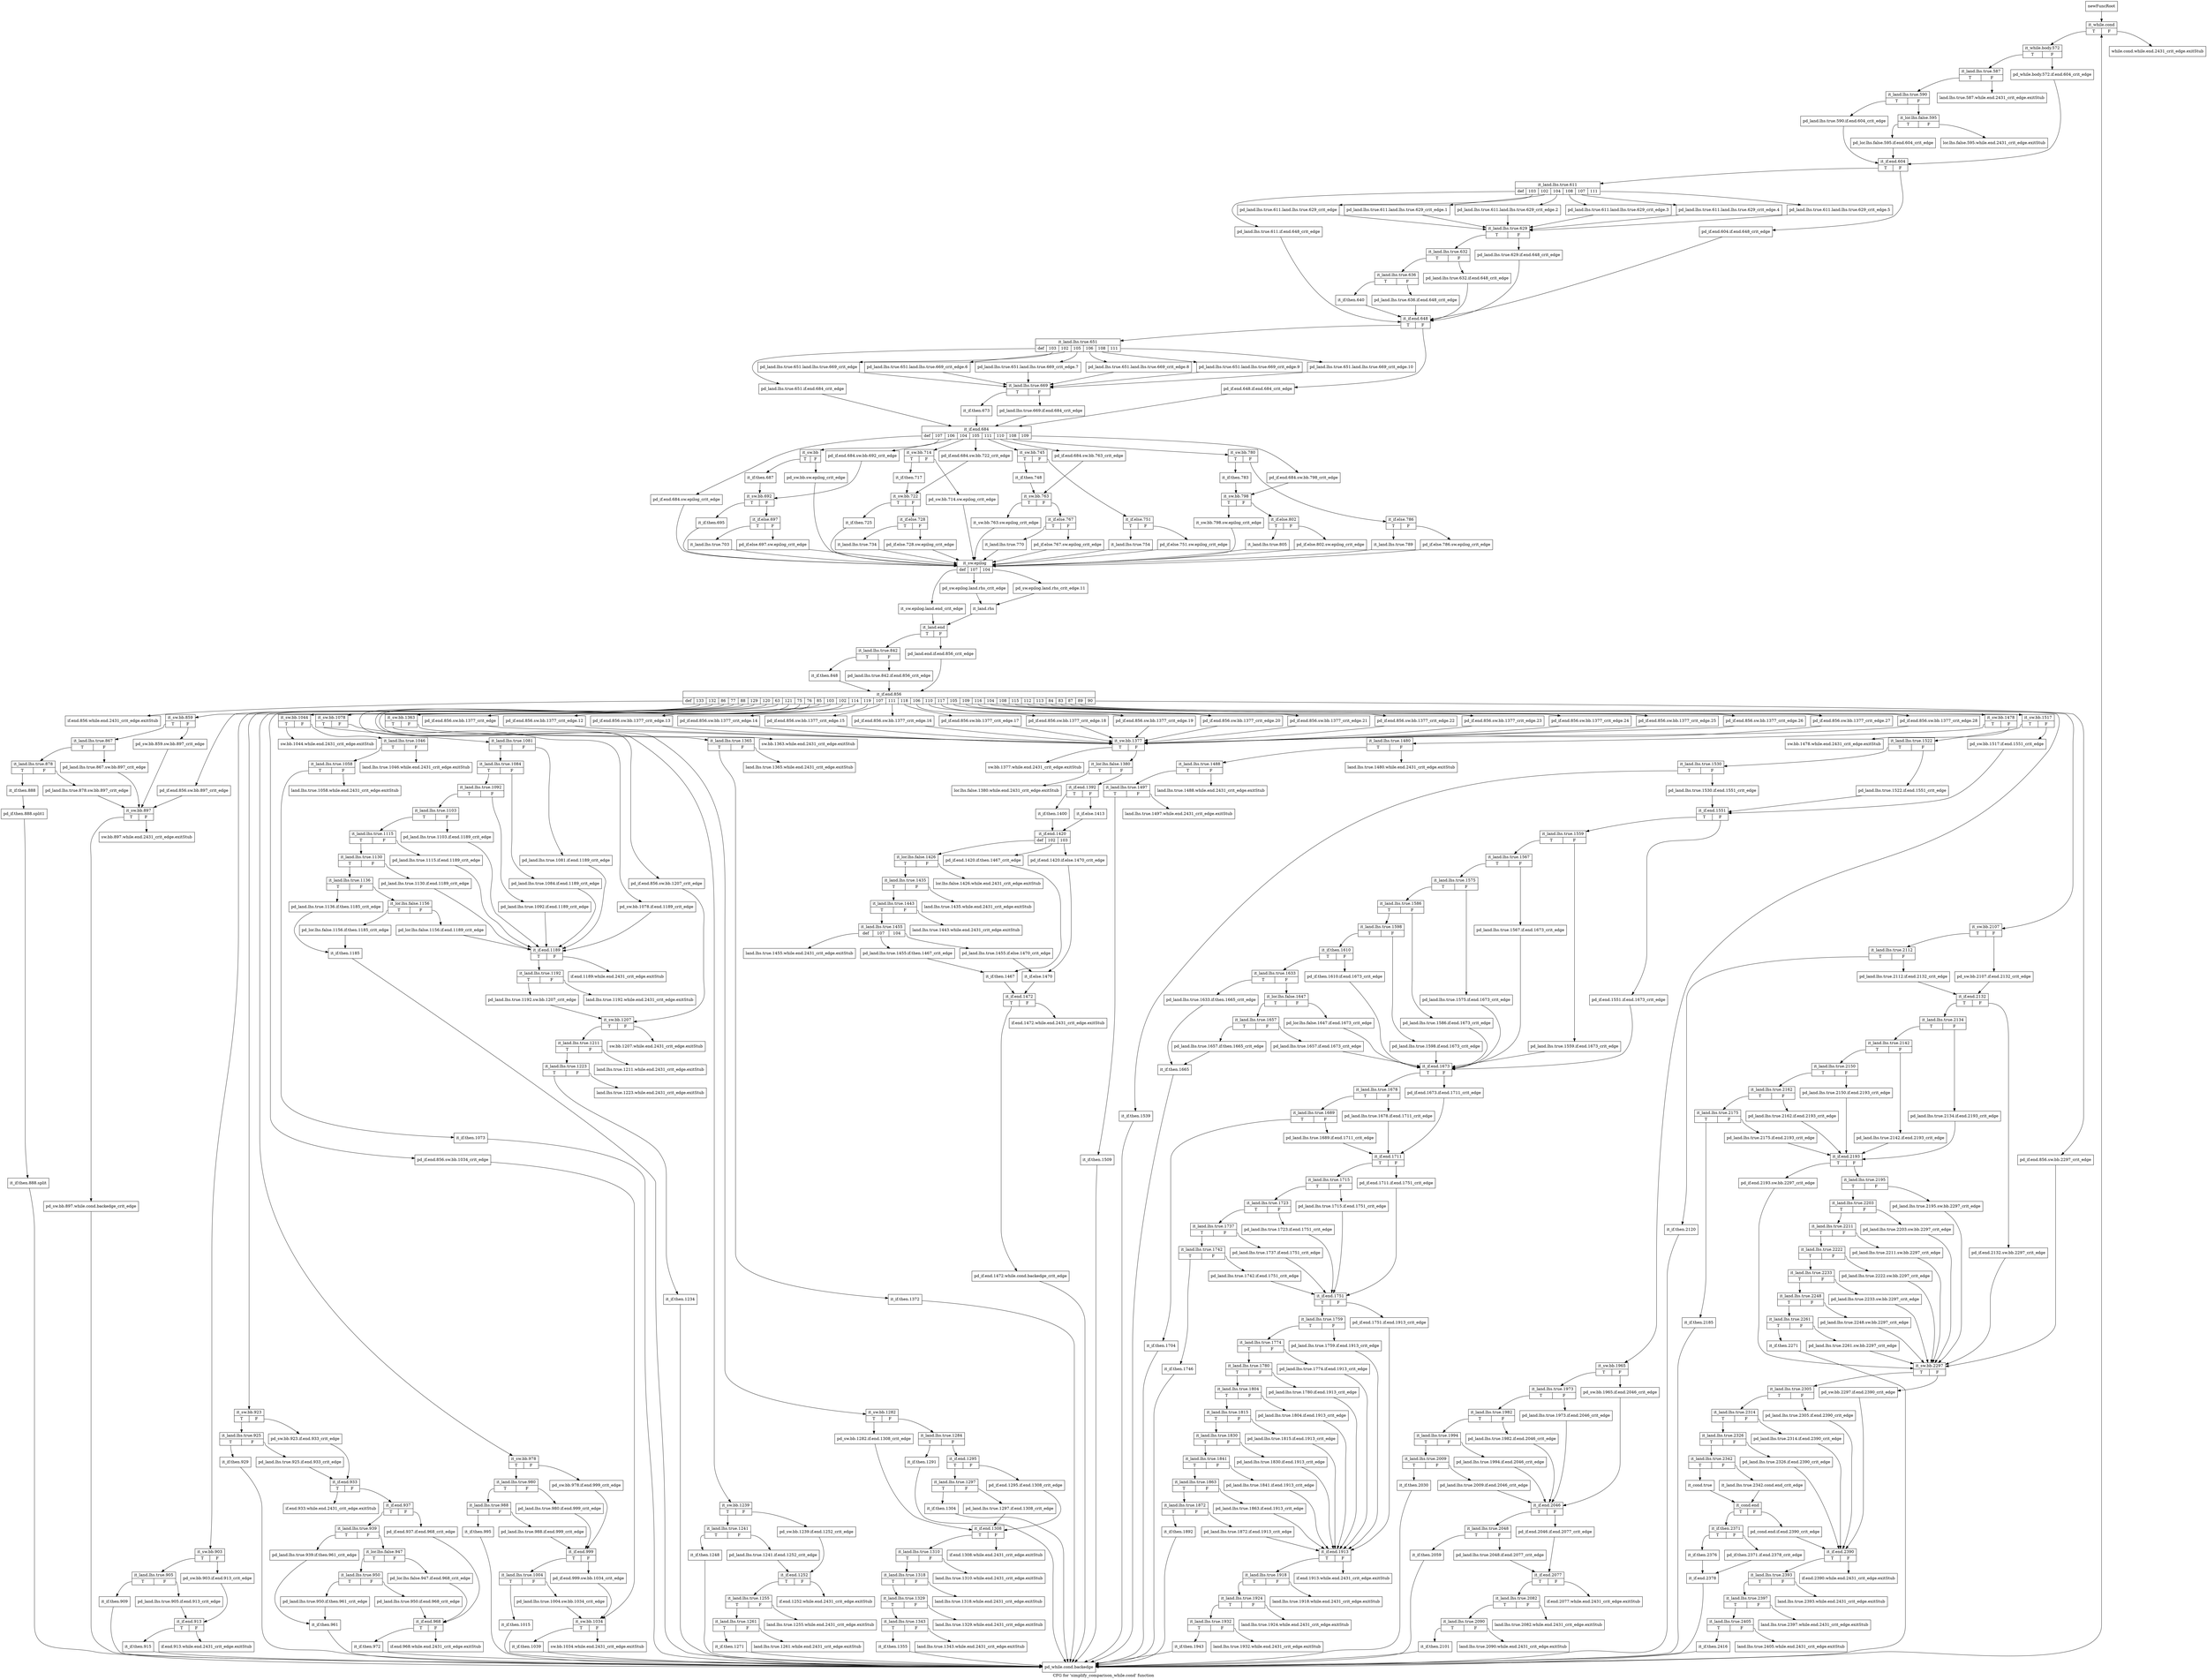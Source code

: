 digraph "CFG for 'simplify_comparison_while.cond' function" {
	label="CFG for 'simplify_comparison_while.cond' function";

	Node0xa711c00 [shape=record,label="{newFuncRoot}"];
	Node0xa711c00 -> Node0xa712ba0;
	Node0xa711c50 [shape=record,label="{while.cond.while.end.2431_crit_edge.exitStub}"];
	Node0xa711ca0 [shape=record,label="{land.lhs.true.587.while.end.2431_crit_edge.exitStub}"];
	Node0xa711cf0 [shape=record,label="{lor.lhs.false.595.while.end.2431_crit_edge.exitStub}"];
	Node0xa711d40 [shape=record,label="{if.end.856.while.end.2431_crit_edge.exitStub}"];
	Node0xa711d90 [shape=record,label="{if.end.2390.while.end.2431_crit_edge.exitStub}"];
	Node0xa711de0 [shape=record,label="{land.lhs.true.2393.while.end.2431_crit_edge.exitStub}"];
	Node0xa711e30 [shape=record,label="{land.lhs.true.2397.while.end.2431_crit_edge.exitStub}"];
	Node0xa711e80 [shape=record,label="{land.lhs.true.2405.while.end.2431_crit_edge.exitStub}"];
	Node0xa711ed0 [shape=record,label="{if.end.2077.while.end.2431_crit_edge.exitStub}"];
	Node0xa711f20 [shape=record,label="{land.lhs.true.2082.while.end.2431_crit_edge.exitStub}"];
	Node0xa711f70 [shape=record,label="{land.lhs.true.2090.while.end.2431_crit_edge.exitStub}"];
	Node0xa711fc0 [shape=record,label="{if.end.1913.while.end.2431_crit_edge.exitStub}"];
	Node0xa712010 [shape=record,label="{land.lhs.true.1918.while.end.2431_crit_edge.exitStub}"];
	Node0xa712060 [shape=record,label="{land.lhs.true.1924.while.end.2431_crit_edge.exitStub}"];
	Node0xa7120b0 [shape=record,label="{land.lhs.true.1932.while.end.2431_crit_edge.exitStub}"];
	Node0xa712100 [shape=record,label="{sw.bb.1478.while.end.2431_crit_edge.exitStub}"];
	Node0xa712150 [shape=record,label="{land.lhs.true.1480.while.end.2431_crit_edge.exitStub}"];
	Node0xa7121a0 [shape=record,label="{land.lhs.true.1488.while.end.2431_crit_edge.exitStub}"];
	Node0xa7121f0 [shape=record,label="{land.lhs.true.1497.while.end.2431_crit_edge.exitStub}"];
	Node0xa712240 [shape=record,label="{sw.bb.1377.while.end.2431_crit_edge.exitStub}"];
	Node0xa712290 [shape=record,label="{lor.lhs.false.1380.while.end.2431_crit_edge.exitStub}"];
	Node0xa7122e0 [shape=record,label="{lor.lhs.false.1426.while.end.2431_crit_edge.exitStub}"];
	Node0xa712330 [shape=record,label="{land.lhs.true.1435.while.end.2431_crit_edge.exitStub}"];
	Node0xa712380 [shape=record,label="{land.lhs.true.1443.while.end.2431_crit_edge.exitStub}"];
	Node0xa7123d0 [shape=record,label="{land.lhs.true.1455.while.end.2431_crit_edge.exitStub}"];
	Node0xa712420 [shape=record,label="{if.end.1472.while.end.2431_crit_edge.exitStub}"];
	Node0xa712470 [shape=record,label="{sw.bb.1363.while.end.2431_crit_edge.exitStub}"];
	Node0xa7124c0 [shape=record,label="{land.lhs.true.1365.while.end.2431_crit_edge.exitStub}"];
	Node0xa712510 [shape=record,label="{if.end.1308.while.end.2431_crit_edge.exitStub}"];
	Node0xa712560 [shape=record,label="{land.lhs.true.1310.while.end.2431_crit_edge.exitStub}"];
	Node0xa7125b0 [shape=record,label="{land.lhs.true.1318.while.end.2431_crit_edge.exitStub}"];
	Node0xa712600 [shape=record,label="{land.lhs.true.1329.while.end.2431_crit_edge.exitStub}"];
	Node0xa712650 [shape=record,label="{land.lhs.true.1343.while.end.2431_crit_edge.exitStub}"];
	Node0xa7126a0 [shape=record,label="{if.end.1252.while.end.2431_crit_edge.exitStub}"];
	Node0xa7126f0 [shape=record,label="{land.lhs.true.1255.while.end.2431_crit_edge.exitStub}"];
	Node0xa712740 [shape=record,label="{land.lhs.true.1261.while.end.2431_crit_edge.exitStub}"];
	Node0xa712790 [shape=record,label="{if.end.1189.while.end.2431_crit_edge.exitStub}"];
	Node0xa7127e0 [shape=record,label="{land.lhs.true.1192.while.end.2431_crit_edge.exitStub}"];
	Node0xa712830 [shape=record,label="{sw.bb.1207.while.end.2431_crit_edge.exitStub}"];
	Node0xa712880 [shape=record,label="{land.lhs.true.1211.while.end.2431_crit_edge.exitStub}"];
	Node0xa7128d0 [shape=record,label="{land.lhs.true.1223.while.end.2431_crit_edge.exitStub}"];
	Node0xa712920 [shape=record,label="{sw.bb.1044.while.end.2431_crit_edge.exitStub}"];
	Node0xa712970 [shape=record,label="{land.lhs.true.1046.while.end.2431_crit_edge.exitStub}"];
	Node0xa7129c0 [shape=record,label="{land.lhs.true.1058.while.end.2431_crit_edge.exitStub}"];
	Node0xa712a10 [shape=record,label="{sw.bb.1034.while.end.2431_crit_edge.exitStub}"];
	Node0xa712a60 [shape=record,label="{if.end.933.while.end.2431_crit_edge.exitStub}"];
	Node0xa712ab0 [shape=record,label="{if.end.968.while.end.2431_crit_edge.exitStub}"];
	Node0xa712b00 [shape=record,label="{if.end.913.while.end.2431_crit_edge.exitStub}"];
	Node0xa712b50 [shape=record,label="{sw.bb.897.while.end.2431_crit_edge.exitStub}"];
	Node0xa712ba0 [shape=record,label="{it_while.cond|{<s0>T|<s1>F}}"];
	Node0xa712ba0:s0 -> Node0xa712bf0;
	Node0xa712ba0:s1 -> Node0xa711c50;
	Node0xa712bf0 [shape=record,label="{it_while.body.572|{<s0>T|<s1>F}}"];
	Node0xa712bf0:s0 -> Node0xa712c90;
	Node0xa712bf0:s1 -> Node0xa712c40;
	Node0xa712c40 [shape=record,label="{pd_while.body.572.if.end.604_crit_edge}"];
	Node0xa712c40 -> Node0xa712e20;
	Node0xa712c90 [shape=record,label="{it_land.lhs.true.587|{<s0>T|<s1>F}}"];
	Node0xa712c90:s0 -> Node0xa712ce0;
	Node0xa712c90:s1 -> Node0xa711ca0;
	Node0xa712ce0 [shape=record,label="{it_land.lhs.true.590|{<s0>T|<s1>F}}"];
	Node0xa712ce0:s0 -> Node0xa712dd0;
	Node0xa712ce0:s1 -> Node0xa712d30;
	Node0xa712d30 [shape=record,label="{it_lor.lhs.false.595|{<s0>T|<s1>F}}"];
	Node0xa712d30:s0 -> Node0xa712d80;
	Node0xa712d30:s1 -> Node0xa711cf0;
	Node0xa712d80 [shape=record,label="{pd_lor.lhs.false.595.if.end.604_crit_edge}"];
	Node0xa712d80 -> Node0xa712e20;
	Node0xa712dd0 [shape=record,label="{pd_land.lhs.true.590.if.end.604_crit_edge}"];
	Node0xa712dd0 -> Node0xa712e20;
	Node0xa712e20 [shape=record,label="{it_if.end.604|{<s0>T|<s1>F}}"];
	Node0xa712e20:s0 -> Node0xa712ec0;
	Node0xa712e20:s1 -> Node0xa712e70;
	Node0xa712e70 [shape=record,label="{pd_if.end.604.if.end.648_crit_edge}"];
	Node0xa712e70 -> Node0xa713370;
	Node0xa712ec0 [shape=record,label="{it_land.lhs.true.611|{<s0>def|<s1>103|<s2>102|<s3>104|<s4>108|<s5>107|<s6>111}}"];
	Node0xa712ec0:s0 -> Node0xa713320;
	Node0xa712ec0:s1 -> Node0xa7130a0;
	Node0xa712ec0:s2 -> Node0xa713050;
	Node0xa712ec0:s3 -> Node0xa713000;
	Node0xa712ec0:s4 -> Node0xa712fb0;
	Node0xa712ec0:s5 -> Node0xa712f60;
	Node0xa712ec0:s6 -> Node0xa712f10;
	Node0xa712f10 [shape=record,label="{pd_land.lhs.true.611.land.lhs.true.629_crit_edge.5}"];
	Node0xa712f10 -> Node0xa7130f0;
	Node0xa712f60 [shape=record,label="{pd_land.lhs.true.611.land.lhs.true.629_crit_edge.4}"];
	Node0xa712f60 -> Node0xa7130f0;
	Node0xa712fb0 [shape=record,label="{pd_land.lhs.true.611.land.lhs.true.629_crit_edge.3}"];
	Node0xa712fb0 -> Node0xa7130f0;
	Node0xa713000 [shape=record,label="{pd_land.lhs.true.611.land.lhs.true.629_crit_edge.2}"];
	Node0xa713000 -> Node0xa7130f0;
	Node0xa713050 [shape=record,label="{pd_land.lhs.true.611.land.lhs.true.629_crit_edge.1}"];
	Node0xa713050 -> Node0xa7130f0;
	Node0xa7130a0 [shape=record,label="{pd_land.lhs.true.611.land.lhs.true.629_crit_edge}"];
	Node0xa7130a0 -> Node0xa7130f0;
	Node0xa7130f0 [shape=record,label="{it_land.lhs.true.629|{<s0>T|<s1>F}}"];
	Node0xa7130f0:s0 -> Node0xa713190;
	Node0xa7130f0:s1 -> Node0xa713140;
	Node0xa713140 [shape=record,label="{pd_land.lhs.true.629.if.end.648_crit_edge}"];
	Node0xa713140 -> Node0xa713370;
	Node0xa713190 [shape=record,label="{it_land.lhs.true.632|{<s0>T|<s1>F}}"];
	Node0xa713190:s0 -> Node0xa713230;
	Node0xa713190:s1 -> Node0xa7131e0;
	Node0xa7131e0 [shape=record,label="{pd_land.lhs.true.632.if.end.648_crit_edge}"];
	Node0xa7131e0 -> Node0xa713370;
	Node0xa713230 [shape=record,label="{it_land.lhs.true.636|{<s0>T|<s1>F}}"];
	Node0xa713230:s0 -> Node0xa7132d0;
	Node0xa713230:s1 -> Node0xa713280;
	Node0xa713280 [shape=record,label="{pd_land.lhs.true.636.if.end.648_crit_edge}"];
	Node0xa713280 -> Node0xa713370;
	Node0xa7132d0 [shape=record,label="{it_if.then.640}"];
	Node0xa7132d0 -> Node0xa713370;
	Node0xa713320 [shape=record,label="{pd_land.lhs.true.611.if.end.648_crit_edge}"];
	Node0xa713320 -> Node0xa713370;
	Node0xa713370 [shape=record,label="{it_if.end.648|{<s0>T|<s1>F}}"];
	Node0xa713370:s0 -> Node0xa713410;
	Node0xa713370:s1 -> Node0xa7133c0;
	Node0xa7133c0 [shape=record,label="{pd_if.end.648.if.end.684_crit_edge}"];
	Node0xa7133c0 -> Node0xa713780;
	Node0xa713410 [shape=record,label="{it_land.lhs.true.651|{<s0>def|<s1>103|<s2>102|<s3>105|<s4>106|<s5>108|<s6>111}}"];
	Node0xa713410:s0 -> Node0xa713730;
	Node0xa713410:s1 -> Node0xa7135f0;
	Node0xa713410:s2 -> Node0xa7135a0;
	Node0xa713410:s3 -> Node0xa713550;
	Node0xa713410:s4 -> Node0xa713500;
	Node0xa713410:s5 -> Node0xa7134b0;
	Node0xa713410:s6 -> Node0xa713460;
	Node0xa713460 [shape=record,label="{pd_land.lhs.true.651.land.lhs.true.669_crit_edge.10}"];
	Node0xa713460 -> Node0xa713640;
	Node0xa7134b0 [shape=record,label="{pd_land.lhs.true.651.land.lhs.true.669_crit_edge.9}"];
	Node0xa7134b0 -> Node0xa713640;
	Node0xa713500 [shape=record,label="{pd_land.lhs.true.651.land.lhs.true.669_crit_edge.8}"];
	Node0xa713500 -> Node0xa713640;
	Node0xa713550 [shape=record,label="{pd_land.lhs.true.651.land.lhs.true.669_crit_edge.7}"];
	Node0xa713550 -> Node0xa713640;
	Node0xa7135a0 [shape=record,label="{pd_land.lhs.true.651.land.lhs.true.669_crit_edge.6}"];
	Node0xa7135a0 -> Node0xa713640;
	Node0xa7135f0 [shape=record,label="{pd_land.lhs.true.651.land.lhs.true.669_crit_edge}"];
	Node0xa7135f0 -> Node0xa713640;
	Node0xa713640 [shape=record,label="{it_land.lhs.true.669|{<s0>T|<s1>F}}"];
	Node0xa713640:s0 -> Node0xa7136e0;
	Node0xa713640:s1 -> Node0xa713690;
	Node0xa713690 [shape=record,label="{pd_land.lhs.true.669.if.end.684_crit_edge}"];
	Node0xa713690 -> Node0xa713780;
	Node0xa7136e0 [shape=record,label="{it_if.then.673}"];
	Node0xa7136e0 -> Node0xa713780;
	Node0xa713730 [shape=record,label="{pd_land.lhs.true.651.if.end.684_crit_edge}"];
	Node0xa713730 -> Node0xa713780;
	Node0xa713780 [shape=record,label="{it_if.end.684|{<s0>def|<s1>107|<s2>106|<s3>104|<s4>105|<s5>111|<s6>110|<s7>108|<s8>109}}"];
	Node0xa713780:s0 -> Node0xa714450;
	Node0xa713780:s1 -> Node0xa7141d0;
	Node0xa713780:s2 -> Node0xa714180;
	Node0xa713780:s3 -> Node0xa713f00;
	Node0xa713780:s4 -> Node0xa713eb0;
	Node0xa713780:s5 -> Node0xa713b90;
	Node0xa713780:s6 -> Node0xa713b40;
	Node0xa713780:s7 -> Node0xa713820;
	Node0xa713780:s8 -> Node0xa7137d0;
	Node0xa7137d0 [shape=record,label="{pd_if.end.684.sw.bb.798_crit_edge}"];
	Node0xa7137d0 -> Node0xa7139b0;
	Node0xa713820 [shape=record,label="{it_sw.bb.780|{<s0>T|<s1>F}}"];
	Node0xa713820:s0 -> Node0xa713960;
	Node0xa713820:s1 -> Node0xa713870;
	Node0xa713870 [shape=record,label="{it_if.else.786|{<s0>T|<s1>F}}"];
	Node0xa713870:s0 -> Node0xa713910;
	Node0xa713870:s1 -> Node0xa7138c0;
	Node0xa7138c0 [shape=record,label="{pd_if.else.786.sw.epilog_crit_edge}"];
	Node0xa7138c0 -> Node0xa7144a0;
	Node0xa713910 [shape=record,label="{it_land.lhs.true.789}"];
	Node0xa713910 -> Node0xa7144a0;
	Node0xa713960 [shape=record,label="{it_if.then.783}"];
	Node0xa713960 -> Node0xa7139b0;
	Node0xa7139b0 [shape=record,label="{it_sw.bb.798|{<s0>T|<s1>F}}"];
	Node0xa7139b0:s0 -> Node0xa713af0;
	Node0xa7139b0:s1 -> Node0xa713a00;
	Node0xa713a00 [shape=record,label="{it_if.else.802|{<s0>T|<s1>F}}"];
	Node0xa713a00:s0 -> Node0xa713aa0;
	Node0xa713a00:s1 -> Node0xa713a50;
	Node0xa713a50 [shape=record,label="{pd_if.else.802.sw.epilog_crit_edge}"];
	Node0xa713a50 -> Node0xa7144a0;
	Node0xa713aa0 [shape=record,label="{it_land.lhs.true.805}"];
	Node0xa713aa0 -> Node0xa7144a0;
	Node0xa713af0 [shape=record,label="{it_sw.bb.798.sw.epilog_crit_edge}"];
	Node0xa713af0 -> Node0xa7144a0;
	Node0xa713b40 [shape=record,label="{pd_if.end.684.sw.bb.763_crit_edge}"];
	Node0xa713b40 -> Node0xa713d20;
	Node0xa713b90 [shape=record,label="{it_sw.bb.745|{<s0>T|<s1>F}}"];
	Node0xa713b90:s0 -> Node0xa713cd0;
	Node0xa713b90:s1 -> Node0xa713be0;
	Node0xa713be0 [shape=record,label="{it_if.else.751|{<s0>T|<s1>F}}"];
	Node0xa713be0:s0 -> Node0xa713c80;
	Node0xa713be0:s1 -> Node0xa713c30;
	Node0xa713c30 [shape=record,label="{pd_if.else.751.sw.epilog_crit_edge}"];
	Node0xa713c30 -> Node0xa7144a0;
	Node0xa713c80 [shape=record,label="{it_land.lhs.true.754}"];
	Node0xa713c80 -> Node0xa7144a0;
	Node0xa713cd0 [shape=record,label="{it_if.then.748}"];
	Node0xa713cd0 -> Node0xa713d20;
	Node0xa713d20 [shape=record,label="{it_sw.bb.763|{<s0>T|<s1>F}}"];
	Node0xa713d20:s0 -> Node0xa713e60;
	Node0xa713d20:s1 -> Node0xa713d70;
	Node0xa713d70 [shape=record,label="{it_if.else.767|{<s0>T|<s1>F}}"];
	Node0xa713d70:s0 -> Node0xa713e10;
	Node0xa713d70:s1 -> Node0xa713dc0;
	Node0xa713dc0 [shape=record,label="{pd_if.else.767.sw.epilog_crit_edge}"];
	Node0xa713dc0 -> Node0xa7144a0;
	Node0xa713e10 [shape=record,label="{it_land.lhs.true.770}"];
	Node0xa713e10 -> Node0xa7144a0;
	Node0xa713e60 [shape=record,label="{it_sw.bb.763.sw.epilog_crit_edge}"];
	Node0xa713e60 -> Node0xa7144a0;
	Node0xa713eb0 [shape=record,label="{pd_if.end.684.sw.bb.722_crit_edge}"];
	Node0xa713eb0 -> Node0xa713ff0;
	Node0xa713f00 [shape=record,label="{it_sw.bb.714|{<s0>T|<s1>F}}"];
	Node0xa713f00:s0 -> Node0xa713fa0;
	Node0xa713f00:s1 -> Node0xa713f50;
	Node0xa713f50 [shape=record,label="{pd_sw.bb.714.sw.epilog_crit_edge}"];
	Node0xa713f50 -> Node0xa7144a0;
	Node0xa713fa0 [shape=record,label="{it_if.then.717}"];
	Node0xa713fa0 -> Node0xa713ff0;
	Node0xa713ff0 [shape=record,label="{it_sw.bb.722|{<s0>T|<s1>F}}"];
	Node0xa713ff0:s0 -> Node0xa714130;
	Node0xa713ff0:s1 -> Node0xa714040;
	Node0xa714040 [shape=record,label="{it_if.else.728|{<s0>T|<s1>F}}"];
	Node0xa714040:s0 -> Node0xa7140e0;
	Node0xa714040:s1 -> Node0xa714090;
	Node0xa714090 [shape=record,label="{pd_if.else.728.sw.epilog_crit_edge}"];
	Node0xa714090 -> Node0xa7144a0;
	Node0xa7140e0 [shape=record,label="{it_land.lhs.true.734}"];
	Node0xa7140e0 -> Node0xa7144a0;
	Node0xa714130 [shape=record,label="{it_if.then.725}"];
	Node0xa714130 -> Node0xa7144a0;
	Node0xa714180 [shape=record,label="{pd_if.end.684.sw.bb.692_crit_edge}"];
	Node0xa714180 -> Node0xa7142c0;
	Node0xa7141d0 [shape=record,label="{it_sw.bb|{<s0>T|<s1>F}}"];
	Node0xa7141d0:s0 -> Node0xa714270;
	Node0xa7141d0:s1 -> Node0xa714220;
	Node0xa714220 [shape=record,label="{pd_sw.bb.sw.epilog_crit_edge}"];
	Node0xa714220 -> Node0xa7144a0;
	Node0xa714270 [shape=record,label="{it_if.then.687}"];
	Node0xa714270 -> Node0xa7142c0;
	Node0xa7142c0 [shape=record,label="{it_sw.bb.692|{<s0>T|<s1>F}}"];
	Node0xa7142c0:s0 -> Node0xa714400;
	Node0xa7142c0:s1 -> Node0xa714310;
	Node0xa714310 [shape=record,label="{it_if.else.697|{<s0>T|<s1>F}}"];
	Node0xa714310:s0 -> Node0xa7143b0;
	Node0xa714310:s1 -> Node0xa714360;
	Node0xa714360 [shape=record,label="{pd_if.else.697.sw.epilog_crit_edge}"];
	Node0xa714360 -> Node0xa7144a0;
	Node0xa7143b0 [shape=record,label="{it_land.lhs.true.703}"];
	Node0xa7143b0 -> Node0xa7144a0;
	Node0xa714400 [shape=record,label="{it_if.then.695}"];
	Node0xa714400 -> Node0xa7144a0;
	Node0xa714450 [shape=record,label="{pd_if.end.684.sw.epilog_crit_edge}"];
	Node0xa714450 -> Node0xa7144a0;
	Node0xa7144a0 [shape=record,label="{it_sw.epilog|{<s0>def|<s1>107|<s2>104}}"];
	Node0xa7144a0:s0 -> Node0xa7145e0;
	Node0xa7144a0:s1 -> Node0xa714540;
	Node0xa7144a0:s2 -> Node0xa7144f0;
	Node0xa7144f0 [shape=record,label="{pd_sw.epilog.land.rhs_crit_edge.11}"];
	Node0xa7144f0 -> Node0xa714590;
	Node0xa714540 [shape=record,label="{pd_sw.epilog.land.rhs_crit_edge}"];
	Node0xa714540 -> Node0xa714590;
	Node0xa714590 [shape=record,label="{it_land.rhs}"];
	Node0xa714590 -> Node0xa714630;
	Node0xa7145e0 [shape=record,label="{it_sw.epilog.land.end_crit_edge}"];
	Node0xa7145e0 -> Node0xa714630;
	Node0xa714630 [shape=record,label="{it_land.end|{<s0>T|<s1>F}}"];
	Node0xa714630:s0 -> Node0xa7146d0;
	Node0xa714630:s1 -> Node0xa714680;
	Node0xa714680 [shape=record,label="{pd_land.end.if.end.856_crit_edge}"];
	Node0xa714680 -> Node0xa7147c0;
	Node0xa7146d0 [shape=record,label="{it_land.lhs.true.842|{<s0>T|<s1>F}}"];
	Node0xa7146d0:s0 -> Node0xa714770;
	Node0xa7146d0:s1 -> Node0xa714720;
	Node0xa714720 [shape=record,label="{pd_land.lhs.true.842.if.end.856_crit_edge}"];
	Node0xa714720 -> Node0xa7147c0;
	Node0xa714770 [shape=record,label="{it_if.then.848}"];
	Node0xa714770 -> Node0xa7147c0;
	Node0xa7147c0 [shape=record,label="{it_if.end.856|{<s0>def|<s1>133|<s2>132|<s3>86|<s4>77|<s5>88|<s6>129|<s7>120|<s8>63|<s9>121|<s10>75|<s11>76|<s12>85|<s13>103|<s14>102|<s15>114|<s16>119|<s17>107|<s18>111|<s19>118|<s20>106|<s21>110|<s22>117|<s23>105|<s24>109|<s25>116|<s26>104|<s27>108|<s28>115|<s29>112|<s30>113|<s31>84|<s32>83|<s33>87|<s34>89|<s35>90}}"];
	Node0xa7147c0:s0 -> Node0xa711d40;
	Node0xa7147c0:s1 -> Node0xa71a350;
	Node0xa7147c0:s2 -> Node0xa71a300;
	Node0xa7147c0:s3 -> Node0xa71a0d0;
	Node0xa7147c0:s4 -> Node0xa719b30;
	Node0xa7147c0:s5 -> Node0xa7196d0;
	Node0xa7147c0:s6 -> Node0xa719680;
	Node0xa7147c0:s7 -> Node0xa719540;
	Node0xa7147c0:s8 -> Node0xa718cd0;
	Node0xa7147c0:s9 -> Node0xa718c80;
	Node0xa7147c0:s10 -> Node0xa7189b0;
	Node0xa7147c0:s11 -> Node0xa718500;
	Node0xa7147c0:s12 -> Node0xa718410;
	Node0xa7147c0:s13 -> Node0xa717e20;
	Node0xa7147c0:s14 -> Node0xa717dd0;
	Node0xa7147c0:s15 -> Node0xa717d80;
	Node0xa7147c0:s16 -> Node0xa717d30;
	Node0xa7147c0:s17 -> Node0xa717ce0;
	Node0xa7147c0:s18 -> Node0xa717c90;
	Node0xa7147c0:s19 -> Node0xa717c40;
	Node0xa7147c0:s20 -> Node0xa717bf0;
	Node0xa7147c0:s21 -> Node0xa717ba0;
	Node0xa7147c0:s22 -> Node0xa717b50;
	Node0xa7147c0:s23 -> Node0xa717b00;
	Node0xa7147c0:s24 -> Node0xa717ab0;
	Node0xa7147c0:s25 -> Node0xa717a60;
	Node0xa7147c0:s26 -> Node0xa717a10;
	Node0xa7147c0:s27 -> Node0xa7179c0;
	Node0xa7147c0:s28 -> Node0xa717970;
	Node0xa7147c0:s29 -> Node0xa717920;
	Node0xa7147c0:s30 -> Node0xa7178d0;
	Node0xa7147c0:s31 -> Node0xa717740;
	Node0xa7147c0:s32 -> Node0xa716070;
	Node0xa7147c0:s33 -> Node0xa715a30;
	Node0xa7147c0:s34 -> Node0xa714860;
	Node0xa7147c0:s35 -> Node0xa714810;
	Node0xa714810 [shape=record,label="{pd_if.end.856.sw.bb.2297_crit_edge}"];
	Node0xa714810 -> Node0xa7152b0;
	Node0xa714860 [shape=record,label="{it_sw.bb.2107|{<s0>T|<s1>F}}"];
	Node0xa714860:s0 -> Node0xa714900;
	Node0xa714860:s1 -> Node0xa7148b0;
	Node0xa7148b0 [shape=record,label="{pd_sw.bb.2107.if.end.2132_crit_edge}"];
	Node0xa7148b0 -> Node0xa7149a0;
	Node0xa714900 [shape=record,label="{it_land.lhs.true.2112|{<s0>T|<s1>F}}"];
	Node0xa714900:s0 -> Node0xa7159e0;
	Node0xa714900:s1 -> Node0xa714950;
	Node0xa714950 [shape=record,label="{pd_land.lhs.true.2112.if.end.2132_crit_edge}"];
	Node0xa714950 -> Node0xa7149a0;
	Node0xa7149a0 [shape=record,label="{it_if.end.2132|{<s0>T|<s1>F}}"];
	Node0xa7149a0:s0 -> Node0xa714a40;
	Node0xa7149a0:s1 -> Node0xa7149f0;
	Node0xa7149f0 [shape=record,label="{pd_if.end.2132.sw.bb.2297_crit_edge}"];
	Node0xa7149f0 -> Node0xa7152b0;
	Node0xa714a40 [shape=record,label="{it_land.lhs.true.2134|{<s0>T|<s1>F}}"];
	Node0xa714a40:s0 -> Node0xa714ae0;
	Node0xa714a40:s1 -> Node0xa714a90;
	Node0xa714a90 [shape=record,label="{pd_land.lhs.true.2134.if.end.2193_crit_edge}"];
	Node0xa714a90 -> Node0xa714d60;
	Node0xa714ae0 [shape=record,label="{it_land.lhs.true.2142|{<s0>T|<s1>F}}"];
	Node0xa714ae0:s0 -> Node0xa714b80;
	Node0xa714ae0:s1 -> Node0xa714b30;
	Node0xa714b30 [shape=record,label="{pd_land.lhs.true.2142.if.end.2193_crit_edge}"];
	Node0xa714b30 -> Node0xa714d60;
	Node0xa714b80 [shape=record,label="{it_land.lhs.true.2150|{<s0>T|<s1>F}}"];
	Node0xa714b80:s0 -> Node0xa714c20;
	Node0xa714b80:s1 -> Node0xa714bd0;
	Node0xa714bd0 [shape=record,label="{pd_land.lhs.true.2150.if.end.2193_crit_edge}"];
	Node0xa714bd0 -> Node0xa714d60;
	Node0xa714c20 [shape=record,label="{it_land.lhs.true.2162|{<s0>T|<s1>F}}"];
	Node0xa714c20:s0 -> Node0xa714cc0;
	Node0xa714c20:s1 -> Node0xa714c70;
	Node0xa714c70 [shape=record,label="{pd_land.lhs.true.2162.if.end.2193_crit_edge}"];
	Node0xa714c70 -> Node0xa714d60;
	Node0xa714cc0 [shape=record,label="{it_land.lhs.true.2175|{<s0>T|<s1>F}}"];
	Node0xa714cc0:s0 -> Node0xa715990;
	Node0xa714cc0:s1 -> Node0xa714d10;
	Node0xa714d10 [shape=record,label="{pd_land.lhs.true.2175.if.end.2193_crit_edge}"];
	Node0xa714d10 -> Node0xa714d60;
	Node0xa714d60 [shape=record,label="{it_if.end.2193|{<s0>T|<s1>F}}"];
	Node0xa714d60:s0 -> Node0xa715260;
	Node0xa714d60:s1 -> Node0xa714db0;
	Node0xa714db0 [shape=record,label="{it_land.lhs.true.2195|{<s0>T|<s1>F}}"];
	Node0xa714db0:s0 -> Node0xa714e50;
	Node0xa714db0:s1 -> Node0xa714e00;
	Node0xa714e00 [shape=record,label="{pd_land.lhs.true.2195.sw.bb.2297_crit_edge}"];
	Node0xa714e00 -> Node0xa7152b0;
	Node0xa714e50 [shape=record,label="{it_land.lhs.true.2203|{<s0>T|<s1>F}}"];
	Node0xa714e50:s0 -> Node0xa714ef0;
	Node0xa714e50:s1 -> Node0xa714ea0;
	Node0xa714ea0 [shape=record,label="{pd_land.lhs.true.2203.sw.bb.2297_crit_edge}"];
	Node0xa714ea0 -> Node0xa7152b0;
	Node0xa714ef0 [shape=record,label="{it_land.lhs.true.2211|{<s0>T|<s1>F}}"];
	Node0xa714ef0:s0 -> Node0xa714f90;
	Node0xa714ef0:s1 -> Node0xa714f40;
	Node0xa714f40 [shape=record,label="{pd_land.lhs.true.2211.sw.bb.2297_crit_edge}"];
	Node0xa714f40 -> Node0xa7152b0;
	Node0xa714f90 [shape=record,label="{it_land.lhs.true.2222|{<s0>T|<s1>F}}"];
	Node0xa714f90:s0 -> Node0xa715030;
	Node0xa714f90:s1 -> Node0xa714fe0;
	Node0xa714fe0 [shape=record,label="{pd_land.lhs.true.2222.sw.bb.2297_crit_edge}"];
	Node0xa714fe0 -> Node0xa7152b0;
	Node0xa715030 [shape=record,label="{it_land.lhs.true.2233|{<s0>T|<s1>F}}"];
	Node0xa715030:s0 -> Node0xa7150d0;
	Node0xa715030:s1 -> Node0xa715080;
	Node0xa715080 [shape=record,label="{pd_land.lhs.true.2233.sw.bb.2297_crit_edge}"];
	Node0xa715080 -> Node0xa7152b0;
	Node0xa7150d0 [shape=record,label="{it_land.lhs.true.2248|{<s0>T|<s1>F}}"];
	Node0xa7150d0:s0 -> Node0xa715170;
	Node0xa7150d0:s1 -> Node0xa715120;
	Node0xa715120 [shape=record,label="{pd_land.lhs.true.2248.sw.bb.2297_crit_edge}"];
	Node0xa715120 -> Node0xa7152b0;
	Node0xa715170 [shape=record,label="{it_land.lhs.true.2261|{<s0>T|<s1>F}}"];
	Node0xa715170:s0 -> Node0xa715210;
	Node0xa715170:s1 -> Node0xa7151c0;
	Node0xa7151c0 [shape=record,label="{pd_land.lhs.true.2261.sw.bb.2297_crit_edge}"];
	Node0xa7151c0 -> Node0xa7152b0;
	Node0xa715210 [shape=record,label="{it_if.then.2271}"];
	Node0xa715210 -> Node0xa71a620;
	Node0xa715260 [shape=record,label="{pd_if.end.2193.sw.bb.2297_crit_edge}"];
	Node0xa715260 -> Node0xa7152b0;
	Node0xa7152b0 [shape=record,label="{it_sw.bb.2297|{<s0>T|<s1>F}}"];
	Node0xa7152b0:s0 -> Node0xa715350;
	Node0xa7152b0:s1 -> Node0xa715300;
	Node0xa715300 [shape=record,label="{pd_sw.bb.2297.if.end.2390_crit_edge}"];
	Node0xa715300 -> Node0xa7156c0;
	Node0xa715350 [shape=record,label="{it_land.lhs.true.2305|{<s0>T|<s1>F}}"];
	Node0xa715350:s0 -> Node0xa7153f0;
	Node0xa715350:s1 -> Node0xa7153a0;
	Node0xa7153a0 [shape=record,label="{pd_land.lhs.true.2305.if.end.2390_crit_edge}"];
	Node0xa7153a0 -> Node0xa7156c0;
	Node0xa7153f0 [shape=record,label="{it_land.lhs.true.2314|{<s0>T|<s1>F}}"];
	Node0xa7153f0:s0 -> Node0xa715490;
	Node0xa7153f0:s1 -> Node0xa715440;
	Node0xa715440 [shape=record,label="{pd_land.lhs.true.2314.if.end.2390_crit_edge}"];
	Node0xa715440 -> Node0xa7156c0;
	Node0xa715490 [shape=record,label="{it_land.lhs.true.2326|{<s0>T|<s1>F}}"];
	Node0xa715490:s0 -> Node0xa715530;
	Node0xa715490:s1 -> Node0xa7154e0;
	Node0xa7154e0 [shape=record,label="{pd_land.lhs.true.2326.if.end.2390_crit_edge}"];
	Node0xa7154e0 -> Node0xa7156c0;
	Node0xa715530 [shape=record,label="{it_land.lhs.true.2342|{<s0>T|<s1>F}}"];
	Node0xa715530:s0 -> Node0xa7155d0;
	Node0xa715530:s1 -> Node0xa715580;
	Node0xa715580 [shape=record,label="{it_land.lhs.true.2342.cond.end_crit_edge}"];
	Node0xa715580 -> Node0xa715620;
	Node0xa7155d0 [shape=record,label="{it_cond.true}"];
	Node0xa7155d0 -> Node0xa715620;
	Node0xa715620 [shape=record,label="{it_cond.end|{<s0>T|<s1>F}}"];
	Node0xa715620:s0 -> Node0xa715850;
	Node0xa715620:s1 -> Node0xa715670;
	Node0xa715670 [shape=record,label="{pd_cond.end.if.end.2390_crit_edge}"];
	Node0xa715670 -> Node0xa7156c0;
	Node0xa7156c0 [shape=record,label="{it_if.end.2390|{<s0>T|<s1>F}}"];
	Node0xa7156c0:s0 -> Node0xa715710;
	Node0xa7156c0:s1 -> Node0xa711d90;
	Node0xa715710 [shape=record,label="{it_land.lhs.true.2393|{<s0>T|<s1>F}}"];
	Node0xa715710:s0 -> Node0xa715760;
	Node0xa715710:s1 -> Node0xa711de0;
	Node0xa715760 [shape=record,label="{it_land.lhs.true.2397|{<s0>T|<s1>F}}"];
	Node0xa715760:s0 -> Node0xa7157b0;
	Node0xa715760:s1 -> Node0xa711e30;
	Node0xa7157b0 [shape=record,label="{it_land.lhs.true.2405|{<s0>T|<s1>F}}"];
	Node0xa7157b0:s0 -> Node0xa715800;
	Node0xa7157b0:s1 -> Node0xa711e80;
	Node0xa715800 [shape=record,label="{it_if.then.2416}"];
	Node0xa715800 -> Node0xa71a620;
	Node0xa715850 [shape=record,label="{it_if.then.2371|{<s0>T|<s1>F}}"];
	Node0xa715850:s0 -> Node0xa7158f0;
	Node0xa715850:s1 -> Node0xa7158a0;
	Node0xa7158a0 [shape=record,label="{pd_if.then.2371.if.end.2378_crit_edge}"];
	Node0xa7158a0 -> Node0xa715940;
	Node0xa7158f0 [shape=record,label="{it_if.then.2376}"];
	Node0xa7158f0 -> Node0xa715940;
	Node0xa715940 [shape=record,label="{it_if.end.2378}"];
	Node0xa715940 -> Node0xa71a620;
	Node0xa715990 [shape=record,label="{it_if.then.2185}"];
	Node0xa715990 -> Node0xa71a620;
	Node0xa7159e0 [shape=record,label="{it_if.then.2120}"];
	Node0xa7159e0 -> Node0xa71a620;
	Node0xa715a30 [shape=record,label="{it_sw.bb.1965|{<s0>T|<s1>F}}"];
	Node0xa715a30:s0 -> Node0xa715ad0;
	Node0xa715a30:s1 -> Node0xa715a80;
	Node0xa715a80 [shape=record,label="{pd_sw.bb.1965.if.end.2046_crit_edge}"];
	Node0xa715a80 -> Node0xa715d50;
	Node0xa715ad0 [shape=record,label="{it_land.lhs.true.1973|{<s0>T|<s1>F}}"];
	Node0xa715ad0:s0 -> Node0xa715b70;
	Node0xa715ad0:s1 -> Node0xa715b20;
	Node0xa715b20 [shape=record,label="{pd_land.lhs.true.1973.if.end.2046_crit_edge}"];
	Node0xa715b20 -> Node0xa715d50;
	Node0xa715b70 [shape=record,label="{it_land.lhs.true.1982|{<s0>T|<s1>F}}"];
	Node0xa715b70:s0 -> Node0xa715c10;
	Node0xa715b70:s1 -> Node0xa715bc0;
	Node0xa715bc0 [shape=record,label="{pd_land.lhs.true.1982.if.end.2046_crit_edge}"];
	Node0xa715bc0 -> Node0xa715d50;
	Node0xa715c10 [shape=record,label="{it_land.lhs.true.1994|{<s0>T|<s1>F}}"];
	Node0xa715c10:s0 -> Node0xa715cb0;
	Node0xa715c10:s1 -> Node0xa715c60;
	Node0xa715c60 [shape=record,label="{pd_land.lhs.true.1994.if.end.2046_crit_edge}"];
	Node0xa715c60 -> Node0xa715d50;
	Node0xa715cb0 [shape=record,label="{it_land.lhs.true.2009|{<s0>T|<s1>F}}"];
	Node0xa715cb0:s0 -> Node0xa716020;
	Node0xa715cb0:s1 -> Node0xa715d00;
	Node0xa715d00 [shape=record,label="{pd_land.lhs.true.2009.if.end.2046_crit_edge}"];
	Node0xa715d00 -> Node0xa715d50;
	Node0xa715d50 [shape=record,label="{it_if.end.2046|{<s0>T|<s1>F}}"];
	Node0xa715d50:s0 -> Node0xa715df0;
	Node0xa715d50:s1 -> Node0xa715da0;
	Node0xa715da0 [shape=record,label="{pd_if.end.2046.if.end.2077_crit_edge}"];
	Node0xa715da0 -> Node0xa715e90;
	Node0xa715df0 [shape=record,label="{it_land.lhs.true.2048|{<s0>T|<s1>F}}"];
	Node0xa715df0:s0 -> Node0xa715fd0;
	Node0xa715df0:s1 -> Node0xa715e40;
	Node0xa715e40 [shape=record,label="{pd_land.lhs.true.2048.if.end.2077_crit_edge}"];
	Node0xa715e40 -> Node0xa715e90;
	Node0xa715e90 [shape=record,label="{it_if.end.2077|{<s0>T|<s1>F}}"];
	Node0xa715e90:s0 -> Node0xa715ee0;
	Node0xa715e90:s1 -> Node0xa711ed0;
	Node0xa715ee0 [shape=record,label="{it_land.lhs.true.2082|{<s0>T|<s1>F}}"];
	Node0xa715ee0:s0 -> Node0xa715f30;
	Node0xa715ee0:s1 -> Node0xa711f20;
	Node0xa715f30 [shape=record,label="{it_land.lhs.true.2090|{<s0>T|<s1>F}}"];
	Node0xa715f30:s0 -> Node0xa715f80;
	Node0xa715f30:s1 -> Node0xa711f70;
	Node0xa715f80 [shape=record,label="{it_if.then.2101}"];
	Node0xa715f80 -> Node0xa71a620;
	Node0xa715fd0 [shape=record,label="{it_if.then.2059}"];
	Node0xa715fd0 -> Node0xa71a620;
	Node0xa716020 [shape=record,label="{it_if.then.2030}"];
	Node0xa716020 -> Node0xa71a620;
	Node0xa716070 [shape=record,label="{it_sw.bb.1517|{<s0>T|<s1>F}}"];
	Node0xa716070:s0 -> Node0xa716110;
	Node0xa716070:s1 -> Node0xa7160c0;
	Node0xa7160c0 [shape=record,label="{pd_sw.bb.1517.if.end.1551_crit_edge}"];
	Node0xa7160c0 -> Node0xa716250;
	Node0xa716110 [shape=record,label="{it_land.lhs.true.1522|{<s0>T|<s1>F}}"];
	Node0xa716110:s0 -> Node0xa7161b0;
	Node0xa716110:s1 -> Node0xa716160;
	Node0xa716160 [shape=record,label="{pd_land.lhs.true.1522.if.end.1551_crit_edge}"];
	Node0xa716160 -> Node0xa716250;
	Node0xa7161b0 [shape=record,label="{it_land.lhs.true.1530|{<s0>T|<s1>F}}"];
	Node0xa7161b0:s0 -> Node0xa7176f0;
	Node0xa7161b0:s1 -> Node0xa716200;
	Node0xa716200 [shape=record,label="{pd_land.lhs.true.1530.if.end.1551_crit_edge}"];
	Node0xa716200 -> Node0xa716250;
	Node0xa716250 [shape=record,label="{it_if.end.1551|{<s0>T|<s1>F}}"];
	Node0xa716250:s0 -> Node0xa7162f0;
	Node0xa716250:s1 -> Node0xa7162a0;
	Node0xa7162a0 [shape=record,label="{pd_if.end.1551.if.end.1673_crit_edge}"];
	Node0xa7162a0 -> Node0xa716840;
	Node0xa7162f0 [shape=record,label="{it_land.lhs.true.1559|{<s0>T|<s1>F}}"];
	Node0xa7162f0:s0 -> Node0xa716390;
	Node0xa7162f0:s1 -> Node0xa716340;
	Node0xa716340 [shape=record,label="{pd_land.lhs.true.1559.if.end.1673_crit_edge}"];
	Node0xa716340 -> Node0xa716840;
	Node0xa716390 [shape=record,label="{it_land.lhs.true.1567|{<s0>T|<s1>F}}"];
	Node0xa716390:s0 -> Node0xa716430;
	Node0xa716390:s1 -> Node0xa7163e0;
	Node0xa7163e0 [shape=record,label="{pd_land.lhs.true.1567.if.end.1673_crit_edge}"];
	Node0xa7163e0 -> Node0xa716840;
	Node0xa716430 [shape=record,label="{it_land.lhs.true.1575|{<s0>T|<s1>F}}"];
	Node0xa716430:s0 -> Node0xa7164d0;
	Node0xa716430:s1 -> Node0xa716480;
	Node0xa716480 [shape=record,label="{pd_land.lhs.true.1575.if.end.1673_crit_edge}"];
	Node0xa716480 -> Node0xa716840;
	Node0xa7164d0 [shape=record,label="{it_land.lhs.true.1586|{<s0>T|<s1>F}}"];
	Node0xa7164d0:s0 -> Node0xa716570;
	Node0xa7164d0:s1 -> Node0xa716520;
	Node0xa716520 [shape=record,label="{pd_land.lhs.true.1586.if.end.1673_crit_edge}"];
	Node0xa716520 -> Node0xa716840;
	Node0xa716570 [shape=record,label="{it_land.lhs.true.1598|{<s0>T|<s1>F}}"];
	Node0xa716570:s0 -> Node0xa716610;
	Node0xa716570:s1 -> Node0xa7165c0;
	Node0xa7165c0 [shape=record,label="{pd_land.lhs.true.1598.if.end.1673_crit_edge}"];
	Node0xa7165c0 -> Node0xa716840;
	Node0xa716610 [shape=record,label="{it_if.then.1610|{<s0>T|<s1>F}}"];
	Node0xa716610:s0 -> Node0xa7166b0;
	Node0xa716610:s1 -> Node0xa716660;
	Node0xa716660 [shape=record,label="{pd_if.then.1610.if.end.1673_crit_edge}"];
	Node0xa716660 -> Node0xa716840;
	Node0xa7166b0 [shape=record,label="{it_land.lhs.true.1633|{<s0>T|<s1>F}}"];
	Node0xa7166b0:s0 -> Node0xa717650;
	Node0xa7166b0:s1 -> Node0xa716700;
	Node0xa716700 [shape=record,label="{it_lor.lhs.false.1647|{<s0>T|<s1>F}}"];
	Node0xa716700:s0 -> Node0xa7167a0;
	Node0xa716700:s1 -> Node0xa716750;
	Node0xa716750 [shape=record,label="{pd_lor.lhs.false.1647.if.end.1673_crit_edge}"];
	Node0xa716750 -> Node0xa716840;
	Node0xa7167a0 [shape=record,label="{it_land.lhs.true.1657|{<s0>T|<s1>F}}"];
	Node0xa7167a0:s0 -> Node0xa717600;
	Node0xa7167a0:s1 -> Node0xa7167f0;
	Node0xa7167f0 [shape=record,label="{pd_land.lhs.true.1657.if.end.1673_crit_edge}"];
	Node0xa7167f0 -> Node0xa716840;
	Node0xa716840 [shape=record,label="{it_if.end.1673|{<s0>T|<s1>F}}"];
	Node0xa716840:s0 -> Node0xa7168e0;
	Node0xa716840:s1 -> Node0xa716890;
	Node0xa716890 [shape=record,label="{pd_if.end.1673.if.end.1711_crit_edge}"];
	Node0xa716890 -> Node0xa716a20;
	Node0xa7168e0 [shape=record,label="{it_land.lhs.true.1678|{<s0>T|<s1>F}}"];
	Node0xa7168e0:s0 -> Node0xa716980;
	Node0xa7168e0:s1 -> Node0xa716930;
	Node0xa716930 [shape=record,label="{pd_land.lhs.true.1678.if.end.1711_crit_edge}"];
	Node0xa716930 -> Node0xa716a20;
	Node0xa716980 [shape=record,label="{it_land.lhs.true.1689|{<s0>T|<s1>F}}"];
	Node0xa716980:s0 -> Node0xa7175b0;
	Node0xa716980:s1 -> Node0xa7169d0;
	Node0xa7169d0 [shape=record,label="{pd_land.lhs.true.1689.if.end.1711_crit_edge}"];
	Node0xa7169d0 -> Node0xa716a20;
	Node0xa716a20 [shape=record,label="{it_if.end.1711|{<s0>T|<s1>F}}"];
	Node0xa716a20:s0 -> Node0xa716ac0;
	Node0xa716a20:s1 -> Node0xa716a70;
	Node0xa716a70 [shape=record,label="{pd_if.end.1711.if.end.1751_crit_edge}"];
	Node0xa716a70 -> Node0xa716d40;
	Node0xa716ac0 [shape=record,label="{it_land.lhs.true.1715|{<s0>T|<s1>F}}"];
	Node0xa716ac0:s0 -> Node0xa716b60;
	Node0xa716ac0:s1 -> Node0xa716b10;
	Node0xa716b10 [shape=record,label="{pd_land.lhs.true.1715.if.end.1751_crit_edge}"];
	Node0xa716b10 -> Node0xa716d40;
	Node0xa716b60 [shape=record,label="{it_land.lhs.true.1723|{<s0>T|<s1>F}}"];
	Node0xa716b60:s0 -> Node0xa716c00;
	Node0xa716b60:s1 -> Node0xa716bb0;
	Node0xa716bb0 [shape=record,label="{pd_land.lhs.true.1723.if.end.1751_crit_edge}"];
	Node0xa716bb0 -> Node0xa716d40;
	Node0xa716c00 [shape=record,label="{it_land.lhs.true.1737|{<s0>T|<s1>F}}"];
	Node0xa716c00:s0 -> Node0xa716ca0;
	Node0xa716c00:s1 -> Node0xa716c50;
	Node0xa716c50 [shape=record,label="{pd_land.lhs.true.1737.if.end.1751_crit_edge}"];
	Node0xa716c50 -> Node0xa716d40;
	Node0xa716ca0 [shape=record,label="{it_land.lhs.true.1742|{<s0>T|<s1>F}}"];
	Node0xa716ca0:s0 -> Node0xa717560;
	Node0xa716ca0:s1 -> Node0xa716cf0;
	Node0xa716cf0 [shape=record,label="{pd_land.lhs.true.1742.if.end.1751_crit_edge}"];
	Node0xa716cf0 -> Node0xa716d40;
	Node0xa716d40 [shape=record,label="{it_if.end.1751|{<s0>T|<s1>F}}"];
	Node0xa716d40:s0 -> Node0xa716de0;
	Node0xa716d40:s1 -> Node0xa716d90;
	Node0xa716d90 [shape=record,label="{pd_if.end.1751.if.end.1913_crit_edge}"];
	Node0xa716d90 -> Node0xa717380;
	Node0xa716de0 [shape=record,label="{it_land.lhs.true.1759|{<s0>T|<s1>F}}"];
	Node0xa716de0:s0 -> Node0xa716e80;
	Node0xa716de0:s1 -> Node0xa716e30;
	Node0xa716e30 [shape=record,label="{pd_land.lhs.true.1759.if.end.1913_crit_edge}"];
	Node0xa716e30 -> Node0xa717380;
	Node0xa716e80 [shape=record,label="{it_land.lhs.true.1774|{<s0>T|<s1>F}}"];
	Node0xa716e80:s0 -> Node0xa716f20;
	Node0xa716e80:s1 -> Node0xa716ed0;
	Node0xa716ed0 [shape=record,label="{pd_land.lhs.true.1774.if.end.1913_crit_edge}"];
	Node0xa716ed0 -> Node0xa717380;
	Node0xa716f20 [shape=record,label="{it_land.lhs.true.1780|{<s0>T|<s1>F}}"];
	Node0xa716f20:s0 -> Node0xa716fc0;
	Node0xa716f20:s1 -> Node0xa716f70;
	Node0xa716f70 [shape=record,label="{pd_land.lhs.true.1780.if.end.1913_crit_edge}"];
	Node0xa716f70 -> Node0xa717380;
	Node0xa716fc0 [shape=record,label="{it_land.lhs.true.1804|{<s0>T|<s1>F}}"];
	Node0xa716fc0:s0 -> Node0xa717060;
	Node0xa716fc0:s1 -> Node0xa717010;
	Node0xa717010 [shape=record,label="{pd_land.lhs.true.1804.if.end.1913_crit_edge}"];
	Node0xa717010 -> Node0xa717380;
	Node0xa717060 [shape=record,label="{it_land.lhs.true.1815|{<s0>T|<s1>F}}"];
	Node0xa717060:s0 -> Node0xa717100;
	Node0xa717060:s1 -> Node0xa7170b0;
	Node0xa7170b0 [shape=record,label="{pd_land.lhs.true.1815.if.end.1913_crit_edge}"];
	Node0xa7170b0 -> Node0xa717380;
	Node0xa717100 [shape=record,label="{it_land.lhs.true.1830|{<s0>T|<s1>F}}"];
	Node0xa717100:s0 -> Node0xa7171a0;
	Node0xa717100:s1 -> Node0xa717150;
	Node0xa717150 [shape=record,label="{pd_land.lhs.true.1830.if.end.1913_crit_edge}"];
	Node0xa717150 -> Node0xa717380;
	Node0xa7171a0 [shape=record,label="{it_land.lhs.true.1841|{<s0>T|<s1>F}}"];
	Node0xa7171a0:s0 -> Node0xa717240;
	Node0xa7171a0:s1 -> Node0xa7171f0;
	Node0xa7171f0 [shape=record,label="{pd_land.lhs.true.1841.if.end.1913_crit_edge}"];
	Node0xa7171f0 -> Node0xa717380;
	Node0xa717240 [shape=record,label="{it_land.lhs.true.1863|{<s0>T|<s1>F}}"];
	Node0xa717240:s0 -> Node0xa7172e0;
	Node0xa717240:s1 -> Node0xa717290;
	Node0xa717290 [shape=record,label="{pd_land.lhs.true.1863.if.end.1913_crit_edge}"];
	Node0xa717290 -> Node0xa717380;
	Node0xa7172e0 [shape=record,label="{it_land.lhs.true.1872|{<s0>T|<s1>F}}"];
	Node0xa7172e0:s0 -> Node0xa717510;
	Node0xa7172e0:s1 -> Node0xa717330;
	Node0xa717330 [shape=record,label="{pd_land.lhs.true.1872.if.end.1913_crit_edge}"];
	Node0xa717330 -> Node0xa717380;
	Node0xa717380 [shape=record,label="{it_if.end.1913|{<s0>T|<s1>F}}"];
	Node0xa717380:s0 -> Node0xa7173d0;
	Node0xa717380:s1 -> Node0xa711fc0;
	Node0xa7173d0 [shape=record,label="{it_land.lhs.true.1918|{<s0>T|<s1>F}}"];
	Node0xa7173d0:s0 -> Node0xa717420;
	Node0xa7173d0:s1 -> Node0xa712010;
	Node0xa717420 [shape=record,label="{it_land.lhs.true.1924|{<s0>T|<s1>F}}"];
	Node0xa717420:s0 -> Node0xa717470;
	Node0xa717420:s1 -> Node0xa712060;
	Node0xa717470 [shape=record,label="{it_land.lhs.true.1932|{<s0>T|<s1>F}}"];
	Node0xa717470:s0 -> Node0xa7174c0;
	Node0xa717470:s1 -> Node0xa7120b0;
	Node0xa7174c0 [shape=record,label="{it_if.then.1943}"];
	Node0xa7174c0 -> Node0xa71a620;
	Node0xa717510 [shape=record,label="{it_if.then.1892}"];
	Node0xa717510 -> Node0xa71a620;
	Node0xa717560 [shape=record,label="{it_if.then.1746}"];
	Node0xa717560 -> Node0xa71a620;
	Node0xa7175b0 [shape=record,label="{it_if.then.1704}"];
	Node0xa7175b0 -> Node0xa71a620;
	Node0xa717600 [shape=record,label="{pd_land.lhs.true.1657.if.then.1665_crit_edge}"];
	Node0xa717600 -> Node0xa7176a0;
	Node0xa717650 [shape=record,label="{pd_land.lhs.true.1633.if.then.1665_crit_edge}"];
	Node0xa717650 -> Node0xa7176a0;
	Node0xa7176a0 [shape=record,label="{it_if.then.1665}"];
	Node0xa7176a0 -> Node0xa71a620;
	Node0xa7176f0 [shape=record,label="{it_if.then.1539}"];
	Node0xa7176f0 -> Node0xa71a620;
	Node0xa717740 [shape=record,label="{it_sw.bb.1478|{<s0>T|<s1>F}}"];
	Node0xa717740:s0 -> Node0xa717790;
	Node0xa717740:s1 -> Node0xa712100;
	Node0xa717790 [shape=record,label="{it_land.lhs.true.1480|{<s0>T|<s1>F}}"];
	Node0xa717790:s0 -> Node0xa7177e0;
	Node0xa717790:s1 -> Node0xa712150;
	Node0xa7177e0 [shape=record,label="{it_land.lhs.true.1488|{<s0>T|<s1>F}}"];
	Node0xa7177e0:s0 -> Node0xa717830;
	Node0xa7177e0:s1 -> Node0xa7121a0;
	Node0xa717830 [shape=record,label="{it_land.lhs.true.1497|{<s0>T|<s1>F}}"];
	Node0xa717830:s0 -> Node0xa717880;
	Node0xa717830:s1 -> Node0xa7121f0;
	Node0xa717880 [shape=record,label="{it_if.then.1509}"];
	Node0xa717880 -> Node0xa71a620;
	Node0xa7178d0 [shape=record,label="{pd_if.end.856.sw.bb.1377_crit_edge.28}"];
	Node0xa7178d0 -> Node0xa717e70;
	Node0xa717920 [shape=record,label="{pd_if.end.856.sw.bb.1377_crit_edge.27}"];
	Node0xa717920 -> Node0xa717e70;
	Node0xa717970 [shape=record,label="{pd_if.end.856.sw.bb.1377_crit_edge.26}"];
	Node0xa717970 -> Node0xa717e70;
	Node0xa7179c0 [shape=record,label="{pd_if.end.856.sw.bb.1377_crit_edge.25}"];
	Node0xa7179c0 -> Node0xa717e70;
	Node0xa717a10 [shape=record,label="{pd_if.end.856.sw.bb.1377_crit_edge.24}"];
	Node0xa717a10 -> Node0xa717e70;
	Node0xa717a60 [shape=record,label="{pd_if.end.856.sw.bb.1377_crit_edge.23}"];
	Node0xa717a60 -> Node0xa717e70;
	Node0xa717ab0 [shape=record,label="{pd_if.end.856.sw.bb.1377_crit_edge.22}"];
	Node0xa717ab0 -> Node0xa717e70;
	Node0xa717b00 [shape=record,label="{pd_if.end.856.sw.bb.1377_crit_edge.21}"];
	Node0xa717b00 -> Node0xa717e70;
	Node0xa717b50 [shape=record,label="{pd_if.end.856.sw.bb.1377_crit_edge.20}"];
	Node0xa717b50 -> Node0xa717e70;
	Node0xa717ba0 [shape=record,label="{pd_if.end.856.sw.bb.1377_crit_edge.19}"];
	Node0xa717ba0 -> Node0xa717e70;
	Node0xa717bf0 [shape=record,label="{pd_if.end.856.sw.bb.1377_crit_edge.18}"];
	Node0xa717bf0 -> Node0xa717e70;
	Node0xa717c40 [shape=record,label="{pd_if.end.856.sw.bb.1377_crit_edge.17}"];
	Node0xa717c40 -> Node0xa717e70;
	Node0xa717c90 [shape=record,label="{pd_if.end.856.sw.bb.1377_crit_edge.16}"];
	Node0xa717c90 -> Node0xa717e70;
	Node0xa717ce0 [shape=record,label="{pd_if.end.856.sw.bb.1377_crit_edge.15}"];
	Node0xa717ce0 -> Node0xa717e70;
	Node0xa717d30 [shape=record,label="{pd_if.end.856.sw.bb.1377_crit_edge.14}"];
	Node0xa717d30 -> Node0xa717e70;
	Node0xa717d80 [shape=record,label="{pd_if.end.856.sw.bb.1377_crit_edge.13}"];
	Node0xa717d80 -> Node0xa717e70;
	Node0xa717dd0 [shape=record,label="{pd_if.end.856.sw.bb.1377_crit_edge.12}"];
	Node0xa717dd0 -> Node0xa717e70;
	Node0xa717e20 [shape=record,label="{pd_if.end.856.sw.bb.1377_crit_edge}"];
	Node0xa717e20 -> Node0xa717e70;
	Node0xa717e70 [shape=record,label="{it_sw.bb.1377|{<s0>T|<s1>F}}"];
	Node0xa717e70:s0 -> Node0xa712240;
	Node0xa717e70:s1 -> Node0xa717ec0;
	Node0xa717ec0 [shape=record,label="{it_lor.lhs.false.1380|{<s0>T|<s1>F}}"];
	Node0xa717ec0:s0 -> Node0xa712290;
	Node0xa717ec0:s1 -> Node0xa717f10;
	Node0xa717f10 [shape=record,label="{it_if.end.1392|{<s0>T|<s1>F}}"];
	Node0xa717f10:s0 -> Node0xa717fb0;
	Node0xa717f10:s1 -> Node0xa717f60;
	Node0xa717f60 [shape=record,label="{it_if.else.1413}"];
	Node0xa717f60 -> Node0xa718000;
	Node0xa717fb0 [shape=record,label="{it_if.then.1400}"];
	Node0xa717fb0 -> Node0xa718000;
	Node0xa718000 [shape=record,label="{it_if.end.1420|{<s0>def|<s1>102|<s2>103}}"];
	Node0xa718000:s0 -> Node0xa7180f0;
	Node0xa718000:s1 -> Node0xa7180a0;
	Node0xa718000:s2 -> Node0xa718050;
	Node0xa718050 [shape=record,label="{pd_if.end.1420.if.else.1470_crit_edge}"];
	Node0xa718050 -> Node0xa718280;
	Node0xa7180a0 [shape=record,label="{pd_if.end.1420.if.then.1467_crit_edge}"];
	Node0xa7180a0 -> Node0xa718320;
	Node0xa7180f0 [shape=record,label="{it_lor.lhs.false.1426|{<s0>T|<s1>F}}"];
	Node0xa7180f0:s0 -> Node0xa718140;
	Node0xa7180f0:s1 -> Node0xa7122e0;
	Node0xa718140 [shape=record,label="{it_land.lhs.true.1435|{<s0>T|<s1>F}}"];
	Node0xa718140:s0 -> Node0xa718190;
	Node0xa718140:s1 -> Node0xa712330;
	Node0xa718190 [shape=record,label="{it_land.lhs.true.1443|{<s0>T|<s1>F}}"];
	Node0xa718190:s0 -> Node0xa7181e0;
	Node0xa718190:s1 -> Node0xa712380;
	Node0xa7181e0 [shape=record,label="{it_land.lhs.true.1455|{<s0>def|<s1>107|<s2>104}}"];
	Node0xa7181e0:s0 -> Node0xa7123d0;
	Node0xa7181e0:s1 -> Node0xa7182d0;
	Node0xa7181e0:s2 -> Node0xa718230;
	Node0xa718230 [shape=record,label="{pd_land.lhs.true.1455.if.else.1470_crit_edge}"];
	Node0xa718230 -> Node0xa718280;
	Node0xa718280 [shape=record,label="{it_if.else.1470}"];
	Node0xa718280 -> Node0xa718370;
	Node0xa7182d0 [shape=record,label="{pd_land.lhs.true.1455.if.then.1467_crit_edge}"];
	Node0xa7182d0 -> Node0xa718320;
	Node0xa718320 [shape=record,label="{it_if.then.1467}"];
	Node0xa718320 -> Node0xa718370;
	Node0xa718370 [shape=record,label="{it_if.end.1472|{<s0>T|<s1>F}}"];
	Node0xa718370:s0 -> Node0xa7183c0;
	Node0xa718370:s1 -> Node0xa712420;
	Node0xa7183c0 [shape=record,label="{pd_if.end.1472.while.cond.backedge_crit_edge}"];
	Node0xa7183c0 -> Node0xa71a620;
	Node0xa718410 [shape=record,label="{it_sw.bb.1363|{<s0>T|<s1>F}}"];
	Node0xa718410:s0 -> Node0xa718460;
	Node0xa718410:s1 -> Node0xa712470;
	Node0xa718460 [shape=record,label="{it_land.lhs.true.1365|{<s0>T|<s1>F}}"];
	Node0xa718460:s0 -> Node0xa7184b0;
	Node0xa718460:s1 -> Node0xa7124c0;
	Node0xa7184b0 [shape=record,label="{it_if.then.1372}"];
	Node0xa7184b0 -> Node0xa71a620;
	Node0xa718500 [shape=record,label="{it_sw.bb.1282|{<s0>T|<s1>F}}"];
	Node0xa718500:s0 -> Node0xa718780;
	Node0xa718500:s1 -> Node0xa718550;
	Node0xa718550 [shape=record,label="{it_land.lhs.true.1284|{<s0>T|<s1>F}}"];
	Node0xa718550:s0 -> Node0xa718730;
	Node0xa718550:s1 -> Node0xa7185a0;
	Node0xa7185a0 [shape=record,label="{it_if.end.1295|{<s0>T|<s1>F}}"];
	Node0xa7185a0:s0 -> Node0xa718640;
	Node0xa7185a0:s1 -> Node0xa7185f0;
	Node0xa7185f0 [shape=record,label="{pd_if.end.1295.if.end.1308_crit_edge}"];
	Node0xa7185f0 -> Node0xa7187d0;
	Node0xa718640 [shape=record,label="{it_land.lhs.true.1297|{<s0>T|<s1>F}}"];
	Node0xa718640:s0 -> Node0xa7186e0;
	Node0xa718640:s1 -> Node0xa718690;
	Node0xa718690 [shape=record,label="{pd_land.lhs.true.1297.if.end.1308_crit_edge}"];
	Node0xa718690 -> Node0xa7187d0;
	Node0xa7186e0 [shape=record,label="{it_if.then.1304}"];
	Node0xa7186e0 -> Node0xa71a620;
	Node0xa718730 [shape=record,label="{it_if.then.1291}"];
	Node0xa718730 -> Node0xa71a620;
	Node0xa718780 [shape=record,label="{pd_sw.bb.1282.if.end.1308_crit_edge}"];
	Node0xa718780 -> Node0xa7187d0;
	Node0xa7187d0 [shape=record,label="{it_if.end.1308|{<s0>T|<s1>F}}"];
	Node0xa7187d0:s0 -> Node0xa718820;
	Node0xa7187d0:s1 -> Node0xa712510;
	Node0xa718820 [shape=record,label="{it_land.lhs.true.1310|{<s0>T|<s1>F}}"];
	Node0xa718820:s0 -> Node0xa718870;
	Node0xa718820:s1 -> Node0xa712560;
	Node0xa718870 [shape=record,label="{it_land.lhs.true.1318|{<s0>T|<s1>F}}"];
	Node0xa718870:s0 -> Node0xa7188c0;
	Node0xa718870:s1 -> Node0xa7125b0;
	Node0xa7188c0 [shape=record,label="{it_land.lhs.true.1329|{<s0>T|<s1>F}}"];
	Node0xa7188c0:s0 -> Node0xa718910;
	Node0xa7188c0:s1 -> Node0xa712600;
	Node0xa718910 [shape=record,label="{it_land.lhs.true.1343|{<s0>T|<s1>F}}"];
	Node0xa718910:s0 -> Node0xa718960;
	Node0xa718910:s1 -> Node0xa712650;
	Node0xa718960 [shape=record,label="{it_if.then.1355}"];
	Node0xa718960 -> Node0xa71a620;
	Node0xa7189b0 [shape=record,label="{it_sw.bb.1239|{<s0>T|<s1>F}}"];
	Node0xa7189b0:s0 -> Node0xa718a50;
	Node0xa7189b0:s1 -> Node0xa718a00;
	Node0xa718a00 [shape=record,label="{pd_sw.bb.1239.if.end.1252_crit_edge}"];
	Node0xa718a00 -> Node0xa718af0;
	Node0xa718a50 [shape=record,label="{it_land.lhs.true.1241|{<s0>T|<s1>F}}"];
	Node0xa718a50:s0 -> Node0xa718c30;
	Node0xa718a50:s1 -> Node0xa718aa0;
	Node0xa718aa0 [shape=record,label="{pd_land.lhs.true.1241.if.end.1252_crit_edge}"];
	Node0xa718aa0 -> Node0xa718af0;
	Node0xa718af0 [shape=record,label="{it_if.end.1252|{<s0>T|<s1>F}}"];
	Node0xa718af0:s0 -> Node0xa718b40;
	Node0xa718af0:s1 -> Node0xa7126a0;
	Node0xa718b40 [shape=record,label="{it_land.lhs.true.1255|{<s0>T|<s1>F}}"];
	Node0xa718b40:s0 -> Node0xa718b90;
	Node0xa718b40:s1 -> Node0xa7126f0;
	Node0xa718b90 [shape=record,label="{it_land.lhs.true.1261|{<s0>T|<s1>F}}"];
	Node0xa718b90:s0 -> Node0xa718be0;
	Node0xa718b90:s1 -> Node0xa712740;
	Node0xa718be0 [shape=record,label="{it_if.then.1271}"];
	Node0xa718be0 -> Node0xa71a620;
	Node0xa718c30 [shape=record,label="{it_if.then.1248}"];
	Node0xa718c30 -> Node0xa71a620;
	Node0xa718c80 [shape=record,label="{pd_if.end.856.sw.bb.1207_crit_edge}"];
	Node0xa718c80 -> Node0xa719310;
	Node0xa718cd0 [shape=record,label="{it_sw.bb.1078|{<s0>T|<s1>F}}"];
	Node0xa718cd0:s0 -> Node0xa718d70;
	Node0xa718cd0:s1 -> Node0xa718d20;
	Node0xa718d20 [shape=record,label="{pd_sw.bb.1078.if.end.1189_crit_edge}"];
	Node0xa718d20 -> Node0xa719220;
	Node0xa718d70 [shape=record,label="{it_land.lhs.true.1081|{<s0>T|<s1>F}}"];
	Node0xa718d70:s0 -> Node0xa718e10;
	Node0xa718d70:s1 -> Node0xa718dc0;
	Node0xa718dc0 [shape=record,label="{pd_land.lhs.true.1081.if.end.1189_crit_edge}"];
	Node0xa718dc0 -> Node0xa719220;
	Node0xa718e10 [shape=record,label="{it_land.lhs.true.1084|{<s0>T|<s1>F}}"];
	Node0xa718e10:s0 -> Node0xa718eb0;
	Node0xa718e10:s1 -> Node0xa718e60;
	Node0xa718e60 [shape=record,label="{pd_land.lhs.true.1084.if.end.1189_crit_edge}"];
	Node0xa718e60 -> Node0xa719220;
	Node0xa718eb0 [shape=record,label="{it_land.lhs.true.1092|{<s0>T|<s1>F}}"];
	Node0xa718eb0:s0 -> Node0xa718f50;
	Node0xa718eb0:s1 -> Node0xa718f00;
	Node0xa718f00 [shape=record,label="{pd_land.lhs.true.1092.if.end.1189_crit_edge}"];
	Node0xa718f00 -> Node0xa719220;
	Node0xa718f50 [shape=record,label="{it_land.lhs.true.1103|{<s0>T|<s1>F}}"];
	Node0xa718f50:s0 -> Node0xa718ff0;
	Node0xa718f50:s1 -> Node0xa718fa0;
	Node0xa718fa0 [shape=record,label="{pd_land.lhs.true.1103.if.end.1189_crit_edge}"];
	Node0xa718fa0 -> Node0xa719220;
	Node0xa718ff0 [shape=record,label="{it_land.lhs.true.1115|{<s0>T|<s1>F}}"];
	Node0xa718ff0:s0 -> Node0xa719090;
	Node0xa718ff0:s1 -> Node0xa719040;
	Node0xa719040 [shape=record,label="{pd_land.lhs.true.1115.if.end.1189_crit_edge}"];
	Node0xa719040 -> Node0xa719220;
	Node0xa719090 [shape=record,label="{it_land.lhs.true.1130|{<s0>T|<s1>F}}"];
	Node0xa719090:s0 -> Node0xa719130;
	Node0xa719090:s1 -> Node0xa7190e0;
	Node0xa7190e0 [shape=record,label="{pd_land.lhs.true.1130.if.end.1189_crit_edge}"];
	Node0xa7190e0 -> Node0xa719220;
	Node0xa719130 [shape=record,label="{it_land.lhs.true.1136|{<s0>T|<s1>F}}"];
	Node0xa719130:s0 -> Node0xa7194a0;
	Node0xa719130:s1 -> Node0xa719180;
	Node0xa719180 [shape=record,label="{it_lor.lhs.false.1156|{<s0>T|<s1>F}}"];
	Node0xa719180:s0 -> Node0xa719450;
	Node0xa719180:s1 -> Node0xa7191d0;
	Node0xa7191d0 [shape=record,label="{pd_lor.lhs.false.1156.if.end.1189_crit_edge}"];
	Node0xa7191d0 -> Node0xa719220;
	Node0xa719220 [shape=record,label="{it_if.end.1189|{<s0>T|<s1>F}}"];
	Node0xa719220:s0 -> Node0xa719270;
	Node0xa719220:s1 -> Node0xa712790;
	Node0xa719270 [shape=record,label="{it_land.lhs.true.1192|{<s0>T|<s1>F}}"];
	Node0xa719270:s0 -> Node0xa7192c0;
	Node0xa719270:s1 -> Node0xa7127e0;
	Node0xa7192c0 [shape=record,label="{pd_land.lhs.true.1192.sw.bb.1207_crit_edge}"];
	Node0xa7192c0 -> Node0xa719310;
	Node0xa719310 [shape=record,label="{it_sw.bb.1207|{<s0>T|<s1>F}}"];
	Node0xa719310:s0 -> Node0xa719360;
	Node0xa719310:s1 -> Node0xa712830;
	Node0xa719360 [shape=record,label="{it_land.lhs.true.1211|{<s0>T|<s1>F}}"];
	Node0xa719360:s0 -> Node0xa7193b0;
	Node0xa719360:s1 -> Node0xa712880;
	Node0xa7193b0 [shape=record,label="{it_land.lhs.true.1223|{<s0>T|<s1>F}}"];
	Node0xa7193b0:s0 -> Node0xa719400;
	Node0xa7193b0:s1 -> Node0xa7128d0;
	Node0xa719400 [shape=record,label="{it_if.then.1234}"];
	Node0xa719400 -> Node0xa71a620;
	Node0xa719450 [shape=record,label="{pd_lor.lhs.false.1156.if.then.1185_crit_edge}"];
	Node0xa719450 -> Node0xa7194f0;
	Node0xa7194a0 [shape=record,label="{pd_land.lhs.true.1136.if.then.1185_crit_edge}"];
	Node0xa7194a0 -> Node0xa7194f0;
	Node0xa7194f0 [shape=record,label="{it_if.then.1185}"];
	Node0xa7194f0 -> Node0xa71a620;
	Node0xa719540 [shape=record,label="{it_sw.bb.1044|{<s0>T|<s1>F}}"];
	Node0xa719540:s0 -> Node0xa712920;
	Node0xa719540:s1 -> Node0xa719590;
	Node0xa719590 [shape=record,label="{it_land.lhs.true.1046|{<s0>T|<s1>F}}"];
	Node0xa719590:s0 -> Node0xa7195e0;
	Node0xa719590:s1 -> Node0xa712970;
	Node0xa7195e0 [shape=record,label="{it_land.lhs.true.1058|{<s0>T|<s1>F}}"];
	Node0xa7195e0:s0 -> Node0xa719630;
	Node0xa7195e0:s1 -> Node0xa7129c0;
	Node0xa719630 [shape=record,label="{it_if.then.1073}"];
	Node0xa719630 -> Node0xa71a620;
	Node0xa719680 [shape=record,label="{pd_if.end.856.sw.bb.1034_crit_edge}"];
	Node0xa719680 -> Node0xa7199f0;
	Node0xa7196d0 [shape=record,label="{it_sw.bb.978|{<s0>T|<s1>F}}"];
	Node0xa7196d0:s0 -> Node0xa719770;
	Node0xa7196d0:s1 -> Node0xa719720;
	Node0xa719720 [shape=record,label="{pd_sw.bb.978.if.end.999_crit_edge}"];
	Node0xa719720 -> Node0xa7198b0;
	Node0xa719770 [shape=record,label="{it_land.lhs.true.980|{<s0>T|<s1>F}}"];
	Node0xa719770:s0 -> Node0xa719810;
	Node0xa719770:s1 -> Node0xa7197c0;
	Node0xa7197c0 [shape=record,label="{pd_land.lhs.true.980.if.end.999_crit_edge}"];
	Node0xa7197c0 -> Node0xa7198b0;
	Node0xa719810 [shape=record,label="{it_land.lhs.true.988|{<s0>T|<s1>F}}"];
	Node0xa719810:s0 -> Node0xa719ae0;
	Node0xa719810:s1 -> Node0xa719860;
	Node0xa719860 [shape=record,label="{pd_land.lhs.true.988.if.end.999_crit_edge}"];
	Node0xa719860 -> Node0xa7198b0;
	Node0xa7198b0 [shape=record,label="{it_if.end.999|{<s0>T|<s1>F}}"];
	Node0xa7198b0:s0 -> Node0xa719950;
	Node0xa7198b0:s1 -> Node0xa719900;
	Node0xa719900 [shape=record,label="{pd_if.end.999.sw.bb.1034_crit_edge}"];
	Node0xa719900 -> Node0xa7199f0;
	Node0xa719950 [shape=record,label="{it_land.lhs.true.1004|{<s0>T|<s1>F}}"];
	Node0xa719950:s0 -> Node0xa719a90;
	Node0xa719950:s1 -> Node0xa7199a0;
	Node0xa7199a0 [shape=record,label="{pd_land.lhs.true.1004.sw.bb.1034_crit_edge}"];
	Node0xa7199a0 -> Node0xa7199f0;
	Node0xa7199f0 [shape=record,label="{it_sw.bb.1034|{<s0>T|<s1>F}}"];
	Node0xa7199f0:s0 -> Node0xa719a40;
	Node0xa7199f0:s1 -> Node0xa712a10;
	Node0xa719a40 [shape=record,label="{it_if.then.1039}"];
	Node0xa719a40 -> Node0xa71a620;
	Node0xa719a90 [shape=record,label="{it_if.then.1015}"];
	Node0xa719a90 -> Node0xa71a620;
	Node0xa719ae0 [shape=record,label="{it_if.then.995}"];
	Node0xa719ae0 -> Node0xa71a620;
	Node0xa719b30 [shape=record,label="{it_sw.bb.923|{<s0>T|<s1>F}}"];
	Node0xa719b30:s0 -> Node0xa719bd0;
	Node0xa719b30:s1 -> Node0xa719b80;
	Node0xa719b80 [shape=record,label="{pd_sw.bb.923.if.end.933_crit_edge}"];
	Node0xa719b80 -> Node0xa719c70;
	Node0xa719bd0 [shape=record,label="{it_land.lhs.true.925|{<s0>T|<s1>F}}"];
	Node0xa719bd0:s0 -> Node0xa71a080;
	Node0xa719bd0:s1 -> Node0xa719c20;
	Node0xa719c20 [shape=record,label="{pd_land.lhs.true.925.if.end.933_crit_edge}"];
	Node0xa719c20 -> Node0xa719c70;
	Node0xa719c70 [shape=record,label="{it_if.end.933|{<s0>T|<s1>F}}"];
	Node0xa719c70:s0 -> Node0xa712a60;
	Node0xa719c70:s1 -> Node0xa719cc0;
	Node0xa719cc0 [shape=record,label="{it_if.end.937|{<s0>T|<s1>F}}"];
	Node0xa719cc0:s0 -> Node0xa719d60;
	Node0xa719cc0:s1 -> Node0xa719d10;
	Node0xa719d10 [shape=record,label="{pd_if.end.937.if.end.968_crit_edge}"];
	Node0xa719d10 -> Node0xa719ef0;
	Node0xa719d60 [shape=record,label="{it_land.lhs.true.939|{<s0>T|<s1>F}}"];
	Node0xa719d60:s0 -> Node0xa719fe0;
	Node0xa719d60:s1 -> Node0xa719db0;
	Node0xa719db0 [shape=record,label="{it_lor.lhs.false.947|{<s0>T|<s1>F}}"];
	Node0xa719db0:s0 -> Node0xa719e50;
	Node0xa719db0:s1 -> Node0xa719e00;
	Node0xa719e00 [shape=record,label="{pd_lor.lhs.false.947.if.end.968_crit_edge}"];
	Node0xa719e00 -> Node0xa719ef0;
	Node0xa719e50 [shape=record,label="{it_land.lhs.true.950|{<s0>T|<s1>F}}"];
	Node0xa719e50:s0 -> Node0xa719f90;
	Node0xa719e50:s1 -> Node0xa719ea0;
	Node0xa719ea0 [shape=record,label="{pd_land.lhs.true.950.if.end.968_crit_edge}"];
	Node0xa719ea0 -> Node0xa719ef0;
	Node0xa719ef0 [shape=record,label="{it_if.end.968|{<s0>T|<s1>F}}"];
	Node0xa719ef0:s0 -> Node0xa719f40;
	Node0xa719ef0:s1 -> Node0xa712ab0;
	Node0xa719f40 [shape=record,label="{it_if.then.972}"];
	Node0xa719f40 -> Node0xa71a620;
	Node0xa719f90 [shape=record,label="{pd_land.lhs.true.950.if.then.961_crit_edge}"];
	Node0xa719f90 -> Node0xa71a030;
	Node0xa719fe0 [shape=record,label="{pd_land.lhs.true.939.if.then.961_crit_edge}"];
	Node0xa719fe0 -> Node0xa71a030;
	Node0xa71a030 [shape=record,label="{it_if.then.961}"];
	Node0xa71a030 -> Node0xa71a620;
	Node0xa71a080 [shape=record,label="{it_if.then.929}"];
	Node0xa71a080 -> Node0xa71a620;
	Node0xa71a0d0 [shape=record,label="{it_sw.bb.903|{<s0>T|<s1>F}}"];
	Node0xa71a0d0:s0 -> Node0xa71a170;
	Node0xa71a0d0:s1 -> Node0xa71a120;
	Node0xa71a120 [shape=record,label="{pd_sw.bb.903.if.end.913_crit_edge}"];
	Node0xa71a120 -> Node0xa71a210;
	Node0xa71a170 [shape=record,label="{it_land.lhs.true.905|{<s0>T|<s1>F}}"];
	Node0xa71a170:s0 -> Node0xa71a2b0;
	Node0xa71a170:s1 -> Node0xa71a1c0;
	Node0xa71a1c0 [shape=record,label="{pd_land.lhs.true.905.if.end.913_crit_edge}"];
	Node0xa71a1c0 -> Node0xa71a210;
	Node0xa71a210 [shape=record,label="{it_if.end.913|{<s0>T|<s1>F}}"];
	Node0xa71a210:s0 -> Node0xa71a260;
	Node0xa71a210:s1 -> Node0xa712b00;
	Node0xa71a260 [shape=record,label="{it_if.then.915}"];
	Node0xa71a260 -> Node0xa71a620;
	Node0xa71a2b0 [shape=record,label="{it_if.then.909}"];
	Node0xa71a2b0 -> Node0xa71a620;
	Node0xa71a300 [shape=record,label="{pd_if.end.856.sw.bb.897_crit_edge}"];
	Node0xa71a300 -> Node0xa71a530;
	Node0xa71a350 [shape=record,label="{it_sw.bb.859|{<s0>T|<s1>F}}"];
	Node0xa71a350:s0 -> Node0xa71a3f0;
	Node0xa71a350:s1 -> Node0xa71a3a0;
	Node0xa71a3a0 [shape=record,label="{pd_sw.bb.859.sw.bb.897_crit_edge}"];
	Node0xa71a3a0 -> Node0xa71a530;
	Node0xa71a3f0 [shape=record,label="{it_land.lhs.true.867|{<s0>T|<s1>F}}"];
	Node0xa71a3f0:s0 -> Node0xa71a490;
	Node0xa71a3f0:s1 -> Node0xa71a440;
	Node0xa71a440 [shape=record,label="{pd_land.lhs.true.867.sw.bb.897_crit_edge}"];
	Node0xa71a440 -> Node0xa71a530;
	Node0xa71a490 [shape=record,label="{it_land.lhs.true.878|{<s0>T|<s1>F}}"];
	Node0xa71a490:s0 -> Node0xa71a5d0;
	Node0xa71a490:s1 -> Node0xa71a4e0;
	Node0xa71a4e0 [shape=record,label="{pd_land.lhs.true.878.sw.bb.897_crit_edge}"];
	Node0xa71a4e0 -> Node0xa71a530;
	Node0xa71a530 [shape=record,label="{it_sw.bb.897|{<s0>T|<s1>F}}"];
	Node0xa71a530:s0 -> Node0xa71a580;
	Node0xa71a530:s1 -> Node0xa712b50;
	Node0xa71a580 [shape=record,label="{pd_sw.bb.897.while.cond.backedge_crit_edge}"];
	Node0xa71a580 -> Node0xa71a620;
	Node0xa71a5d0 [shape=record,label="{it_if.then.888}"];
	Node0xa71a5d0 -> Node0xf4c50e0;
	Node0xf4c50e0 [shape=record,label="{pd_if.then.888.split1}"];
	Node0xf4c50e0 -> Node0xf4c5ca0;
	Node0xf4c5ca0 [shape=record,label="{it_if.then.888.split}"];
	Node0xf4c5ca0 -> Node0xa71a620;
	Node0xa71a620 [shape=record,label="{pd_while.cond.backedge}"];
	Node0xa71a620 -> Node0xa712ba0;
}
